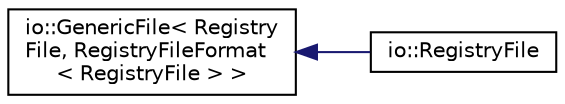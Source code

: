 digraph "Graphical Class Hierarchy"
{
 // LATEX_PDF_SIZE
  edge [fontname="Helvetica",fontsize="10",labelfontname="Helvetica",labelfontsize="10"];
  node [fontname="Helvetica",fontsize="10",shape=record];
  rankdir="LR";
  Node0 [label="io::GenericFile\< Registry\lFile, RegistryFileFormat\l\< RegistryFile \> \>",height=0.2,width=0.4,color="black", fillcolor="white", style="filled",URL="$classio_1_1_generic_file.html",tooltip=" "];
  Node0 -> Node1 [dir="back",color="midnightblue",fontsize="10",style="solid",fontname="Helvetica"];
  Node1 [label="io::RegistryFile",height=0.2,width=0.4,color="black", fillcolor="white", style="filled",URL="$classio_1_1_registry_file.html",tooltip=" "];
}
